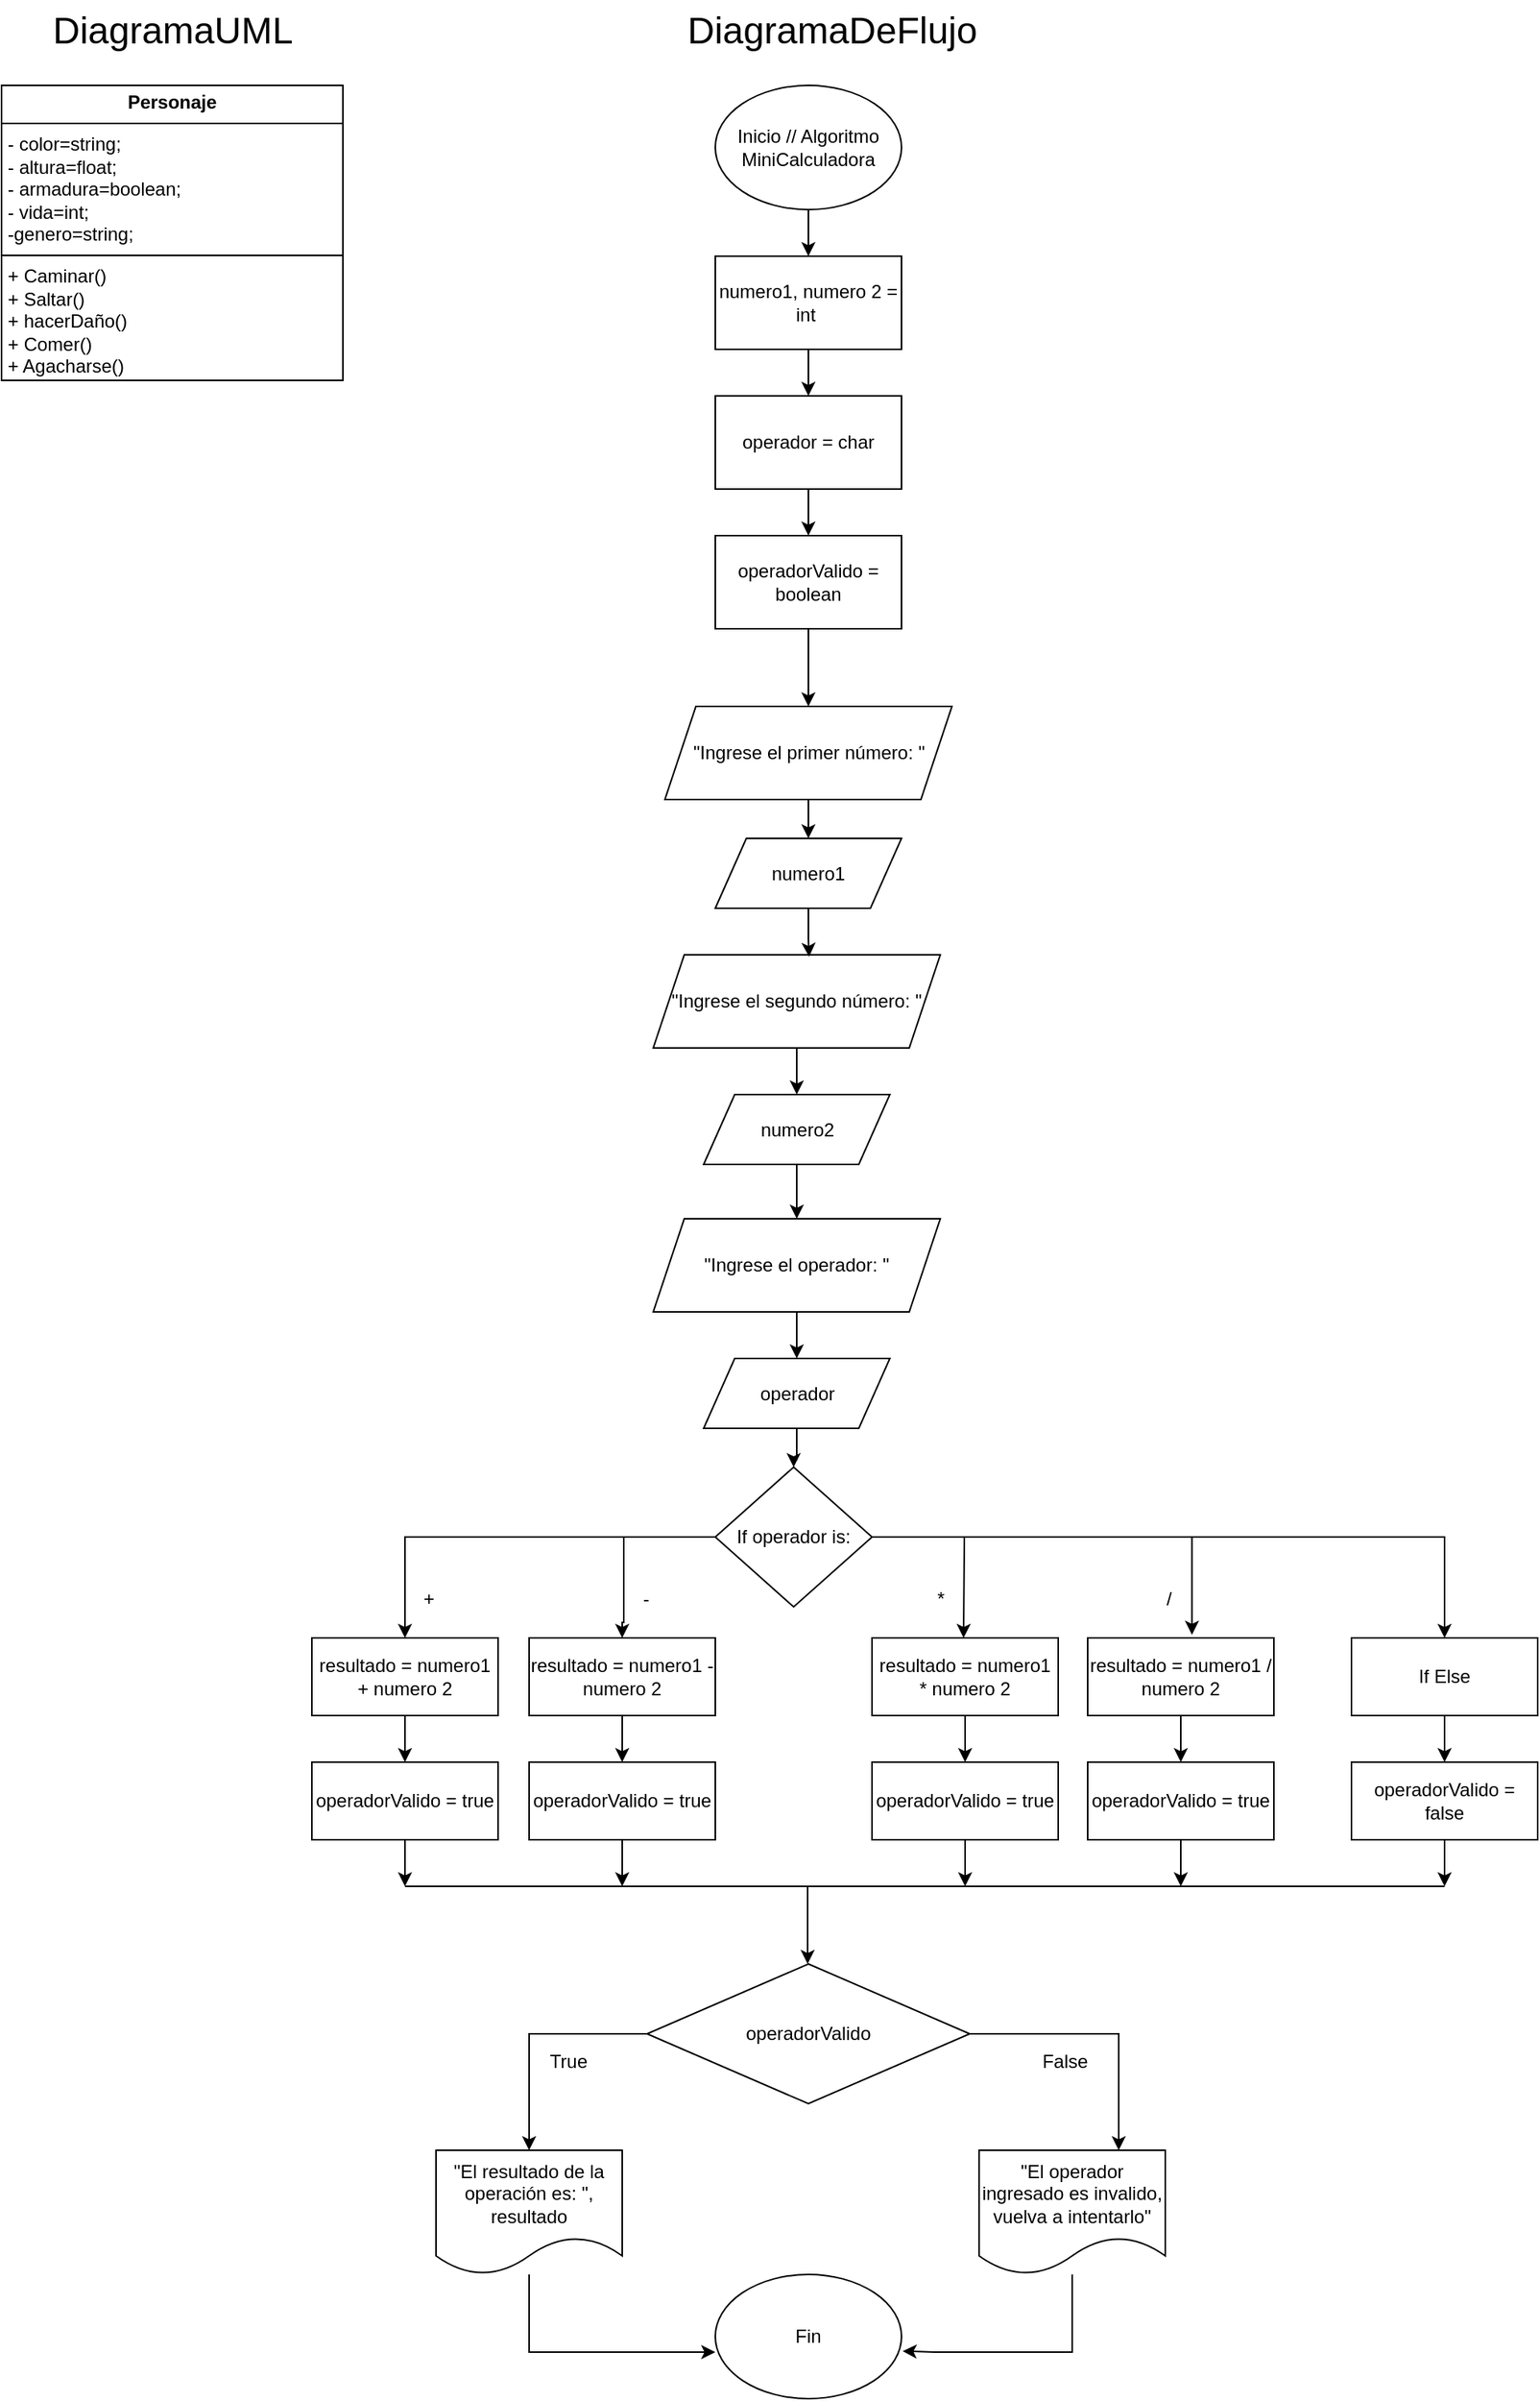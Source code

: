 <mxfile version="24.3.1" type="device">
  <diagram name="Página-1" id="J_PmwOEmCRiBSSCxdzDz">
    <mxGraphModel dx="1105" dy="586" grid="1" gridSize="10" guides="1" tooltips="1" connect="1" arrows="1" fold="1" page="1" pageScale="1" pageWidth="827" pageHeight="1169" math="0" shadow="0">
      <root>
        <mxCell id="0" />
        <mxCell id="1" parent="0" />
        <mxCell id="YNBgaShqUMMu_0MgjyNK-1" value="&lt;p style=&quot;margin:0px;margin-top:4px;text-align:center;&quot;&gt;&lt;b&gt;Personaje&lt;/b&gt;&lt;/p&gt;&lt;hr size=&quot;1&quot; style=&quot;border-style:solid;&quot;&gt;&lt;p style=&quot;margin:0px;margin-left:4px;&quot;&gt;- color=string;&lt;/p&gt;&lt;p style=&quot;margin:0px;margin-left:4px;&quot;&gt;- altura=float;&lt;/p&gt;&lt;p style=&quot;margin:0px;margin-left:4px;&quot;&gt;- armadura=boolean;&lt;/p&gt;&lt;p style=&quot;margin:0px;margin-left:4px;&quot;&gt;- vida=int;&lt;/p&gt;&lt;p style=&quot;margin:0px;margin-left:4px;&quot;&gt;-genero=string;&lt;/p&gt;&lt;hr size=&quot;1&quot; style=&quot;border-style:solid;&quot;&gt;&lt;p style=&quot;margin:0px;margin-left:4px;&quot;&gt;+ Caminar()&lt;/p&gt;&lt;p style=&quot;margin:0px;margin-left:4px;&quot;&gt;+ Saltar()&lt;/p&gt;&lt;p style=&quot;margin:0px;margin-left:4px;&quot;&gt;+ hacerDaño()&lt;/p&gt;&lt;p style=&quot;margin:0px;margin-left:4px;&quot;&gt;+ Comer()&lt;/p&gt;&lt;p style=&quot;margin:0px;margin-left:4px;&quot;&gt;+ Agacharse()&lt;/p&gt;" style="verticalAlign=top;align=left;overflow=fill;html=1;whiteSpace=wrap;" parent="1" vertex="1">
          <mxGeometry x="60" y="100" width="220" height="190" as="geometry" />
        </mxCell>
        <mxCell id="YNBgaShqUMMu_0MgjyNK-2" value="&lt;font style=&quot;font-size: 24px;&quot;&gt;DiagramaUML&lt;/font&gt;" style="text;html=1;align=center;verticalAlign=middle;resizable=0;points=[];autosize=1;strokeColor=none;fillColor=none;" parent="1" vertex="1">
          <mxGeometry x="80" y="45" width="180" height="40" as="geometry" />
        </mxCell>
        <mxCell id="YNBgaShqUMMu_0MgjyNK-3" value="&lt;font style=&quot;font-size: 24px;&quot;&gt;DiagramaDeFlujo&lt;/font&gt;" style="text;html=1;align=center;verticalAlign=middle;resizable=0;points=[];autosize=1;strokeColor=none;fillColor=none;" parent="1" vertex="1">
          <mxGeometry x="490" y="45" width="210" height="40" as="geometry" />
        </mxCell>
        <mxCell id="gri8qnpN6nBv7EDtBfZk-3" style="edgeStyle=orthogonalEdgeStyle;rounded=0;orthogonalLoop=1;jettySize=auto;html=1;entryX=0.5;entryY=0;entryDx=0;entryDy=0;" parent="1" source="YNBgaShqUMMu_0MgjyNK-4" target="gri8qnpN6nBv7EDtBfZk-2" edge="1">
          <mxGeometry relative="1" as="geometry" />
        </mxCell>
        <mxCell id="YNBgaShqUMMu_0MgjyNK-4" value="Inicio // Algoritmo MiniCalculadora" style="ellipse;whiteSpace=wrap;html=1;" parent="1" vertex="1">
          <mxGeometry x="520" y="100" width="120" height="80" as="geometry" />
        </mxCell>
        <mxCell id="gri8qnpN6nBv7EDtBfZk-5" style="edgeStyle=orthogonalEdgeStyle;rounded=0;orthogonalLoop=1;jettySize=auto;html=1;entryX=0.5;entryY=0;entryDx=0;entryDy=0;" parent="1" source="gri8qnpN6nBv7EDtBfZk-2" target="gri8qnpN6nBv7EDtBfZk-4" edge="1">
          <mxGeometry relative="1" as="geometry" />
        </mxCell>
        <mxCell id="gri8qnpN6nBv7EDtBfZk-2" value="numero1, numero 2 = int&amp;nbsp;" style="rounded=0;whiteSpace=wrap;html=1;" parent="1" vertex="1">
          <mxGeometry x="520" y="210" width="120" height="60" as="geometry" />
        </mxCell>
        <mxCell id="gri8qnpN6nBv7EDtBfZk-7" style="edgeStyle=orthogonalEdgeStyle;rounded=0;orthogonalLoop=1;jettySize=auto;html=1;" parent="1" source="gri8qnpN6nBv7EDtBfZk-4" target="gri8qnpN6nBv7EDtBfZk-6" edge="1">
          <mxGeometry relative="1" as="geometry" />
        </mxCell>
        <mxCell id="gri8qnpN6nBv7EDtBfZk-4" value="operador = char" style="rounded=0;whiteSpace=wrap;html=1;" parent="1" vertex="1">
          <mxGeometry x="520" y="300" width="120" height="60" as="geometry" />
        </mxCell>
        <mxCell id="lueiEI0URsN0UCq5kI2S-2" style="edgeStyle=orthogonalEdgeStyle;rounded=0;orthogonalLoop=1;jettySize=auto;html=1;entryX=0.5;entryY=0;entryDx=0;entryDy=0;" edge="1" parent="1" source="gri8qnpN6nBv7EDtBfZk-6" target="lueiEI0URsN0UCq5kI2S-1">
          <mxGeometry relative="1" as="geometry" />
        </mxCell>
        <mxCell id="gri8qnpN6nBv7EDtBfZk-6" value="operadorValido = boolean" style="rounded=0;whiteSpace=wrap;html=1;" parent="1" vertex="1">
          <mxGeometry x="520" y="390" width="120" height="60" as="geometry" />
        </mxCell>
        <mxCell id="lueiEI0URsN0UCq5kI2S-4" style="edgeStyle=orthogonalEdgeStyle;rounded=0;orthogonalLoop=1;jettySize=auto;html=1;entryX=0.5;entryY=0;entryDx=0;entryDy=0;" edge="1" parent="1" source="lueiEI0URsN0UCq5kI2S-1" target="lueiEI0URsN0UCq5kI2S-3">
          <mxGeometry relative="1" as="geometry" />
        </mxCell>
        <mxCell id="lueiEI0URsN0UCq5kI2S-1" value="&quot;Ingrese el primer número: &quot;" style="shape=parallelogram;perimeter=parallelogramPerimeter;whiteSpace=wrap;html=1;fixedSize=1;" vertex="1" parent="1">
          <mxGeometry x="487.5" y="500" width="185" height="60" as="geometry" />
        </mxCell>
        <mxCell id="lueiEI0URsN0UCq5kI2S-3" value="numero1" style="shape=parallelogram;perimeter=parallelogramPerimeter;whiteSpace=wrap;html=1;fixedSize=1;" vertex="1" parent="1">
          <mxGeometry x="520" y="585" width="120" height="45" as="geometry" />
        </mxCell>
        <mxCell id="lueiEI0URsN0UCq5kI2S-8" style="edgeStyle=orthogonalEdgeStyle;rounded=0;orthogonalLoop=1;jettySize=auto;html=1;entryX=0.5;entryY=0;entryDx=0;entryDy=0;" edge="1" parent="1" source="lueiEI0URsN0UCq5kI2S-5" target="lueiEI0URsN0UCq5kI2S-6">
          <mxGeometry relative="1" as="geometry" />
        </mxCell>
        <mxCell id="lueiEI0URsN0UCq5kI2S-5" value="&quot;Ingrese el segundo número: &quot;" style="shape=parallelogram;perimeter=parallelogramPerimeter;whiteSpace=wrap;html=1;fixedSize=1;" vertex="1" parent="1">
          <mxGeometry x="480" y="660" width="185" height="60" as="geometry" />
        </mxCell>
        <mxCell id="lueiEI0URsN0UCq5kI2S-10" style="edgeStyle=orthogonalEdgeStyle;rounded=0;orthogonalLoop=1;jettySize=auto;html=1;entryX=0.5;entryY=0;entryDx=0;entryDy=0;" edge="1" parent="1" source="lueiEI0URsN0UCq5kI2S-6" target="lueiEI0URsN0UCq5kI2S-9">
          <mxGeometry relative="1" as="geometry" />
        </mxCell>
        <mxCell id="lueiEI0URsN0UCq5kI2S-6" value="numero2" style="shape=parallelogram;perimeter=parallelogramPerimeter;whiteSpace=wrap;html=1;fixedSize=1;" vertex="1" parent="1">
          <mxGeometry x="512.5" y="750" width="120" height="45" as="geometry" />
        </mxCell>
        <mxCell id="lueiEI0URsN0UCq5kI2S-7" style="edgeStyle=orthogonalEdgeStyle;rounded=0;orthogonalLoop=1;jettySize=auto;html=1;entryX=0.543;entryY=0.021;entryDx=0;entryDy=0;entryPerimeter=0;" edge="1" parent="1" source="lueiEI0URsN0UCq5kI2S-3" target="lueiEI0URsN0UCq5kI2S-5">
          <mxGeometry relative="1" as="geometry" />
        </mxCell>
        <mxCell id="lueiEI0URsN0UCq5kI2S-12" style="edgeStyle=orthogonalEdgeStyle;rounded=0;orthogonalLoop=1;jettySize=auto;html=1;entryX=0.5;entryY=0;entryDx=0;entryDy=0;" edge="1" parent="1" source="lueiEI0URsN0UCq5kI2S-9" target="lueiEI0URsN0UCq5kI2S-11">
          <mxGeometry relative="1" as="geometry" />
        </mxCell>
        <mxCell id="lueiEI0URsN0UCq5kI2S-9" value="&quot;Ingrese el operador: &quot;" style="shape=parallelogram;perimeter=parallelogramPerimeter;whiteSpace=wrap;html=1;fixedSize=1;" vertex="1" parent="1">
          <mxGeometry x="480" y="830" width="185" height="60" as="geometry" />
        </mxCell>
        <mxCell id="lueiEI0URsN0UCq5kI2S-14" style="edgeStyle=orthogonalEdgeStyle;rounded=0;orthogonalLoop=1;jettySize=auto;html=1;entryX=0.5;entryY=0;entryDx=0;entryDy=0;" edge="1" parent="1" source="lueiEI0URsN0UCq5kI2S-11" target="lueiEI0URsN0UCq5kI2S-13">
          <mxGeometry relative="1" as="geometry" />
        </mxCell>
        <mxCell id="lueiEI0URsN0UCq5kI2S-11" value="operador" style="shape=parallelogram;perimeter=parallelogramPerimeter;whiteSpace=wrap;html=1;fixedSize=1;" vertex="1" parent="1">
          <mxGeometry x="512.5" y="920" width="120" height="45" as="geometry" />
        </mxCell>
        <mxCell id="lueiEI0URsN0UCq5kI2S-16" style="edgeStyle=orthogonalEdgeStyle;rounded=0;orthogonalLoop=1;jettySize=auto;html=1;entryX=0.5;entryY=0;entryDx=0;entryDy=0;" edge="1" parent="1" source="lueiEI0URsN0UCq5kI2S-13" target="lueiEI0URsN0UCq5kI2S-15">
          <mxGeometry relative="1" as="geometry">
            <mxPoint x="320" y="1040" as="targetPoint" />
          </mxGeometry>
        </mxCell>
        <mxCell id="lueiEI0URsN0UCq5kI2S-19" style="edgeStyle=orthogonalEdgeStyle;rounded=0;orthogonalLoop=1;jettySize=auto;html=1;" edge="1" parent="1" source="lueiEI0URsN0UCq5kI2S-13">
          <mxGeometry relative="1" as="geometry">
            <mxPoint x="460" y="1100" as="targetPoint" />
            <Array as="points">
              <mxPoint x="461" y="1035" />
              <mxPoint x="461" y="1090" />
            </Array>
          </mxGeometry>
        </mxCell>
        <mxCell id="lueiEI0URsN0UCq5kI2S-22" style="edgeStyle=orthogonalEdgeStyle;rounded=0;orthogonalLoop=1;jettySize=auto;html=1;" edge="1" parent="1" source="lueiEI0URsN0UCq5kI2S-13">
          <mxGeometry relative="1" as="geometry">
            <mxPoint x="680" y="1100" as="targetPoint" />
          </mxGeometry>
        </mxCell>
        <mxCell id="lueiEI0URsN0UCq5kI2S-26" style="edgeStyle=orthogonalEdgeStyle;rounded=0;orthogonalLoop=1;jettySize=auto;html=1;exitX=1;exitY=0.5;exitDx=0;exitDy=0;entryX=0.56;entryY=-0.04;entryDx=0;entryDy=0;entryPerimeter=0;" edge="1" parent="1" source="lueiEI0URsN0UCq5kI2S-13" target="lueiEI0URsN0UCq5kI2S-25">
          <mxGeometry relative="1" as="geometry">
            <mxPoint x="830" y="1035.143" as="targetPoint" />
          </mxGeometry>
        </mxCell>
        <mxCell id="lueiEI0URsN0UCq5kI2S-39" style="edgeStyle=orthogonalEdgeStyle;rounded=0;orthogonalLoop=1;jettySize=auto;html=1;entryX=0.5;entryY=0;entryDx=0;entryDy=0;" edge="1" parent="1" source="lueiEI0URsN0UCq5kI2S-13" target="lueiEI0URsN0UCq5kI2S-37">
          <mxGeometry relative="1" as="geometry">
            <mxPoint x="990" y="1035" as="targetPoint" />
          </mxGeometry>
        </mxCell>
        <mxCell id="lueiEI0URsN0UCq5kI2S-13" value="If operador is:" style="rhombus;whiteSpace=wrap;html=1;" vertex="1" parent="1">
          <mxGeometry x="520" y="990" width="101" height="90" as="geometry" />
        </mxCell>
        <mxCell id="lueiEI0URsN0UCq5kI2S-32" style="edgeStyle=orthogonalEdgeStyle;rounded=0;orthogonalLoop=1;jettySize=auto;html=1;entryX=0.5;entryY=0;entryDx=0;entryDy=0;" edge="1" parent="1" source="lueiEI0URsN0UCq5kI2S-15" target="lueiEI0URsN0UCq5kI2S-28">
          <mxGeometry relative="1" as="geometry" />
        </mxCell>
        <mxCell id="lueiEI0URsN0UCq5kI2S-15" value="resultado = numero1 + numero 2" style="rounded=0;whiteSpace=wrap;html=1;" vertex="1" parent="1">
          <mxGeometry x="260" y="1100" width="120" height="50" as="geometry" />
        </mxCell>
        <mxCell id="lueiEI0URsN0UCq5kI2S-17" value="+" style="text;html=1;align=center;verticalAlign=middle;resizable=0;points=[];autosize=1;strokeColor=none;fillColor=none;" vertex="1" parent="1">
          <mxGeometry x="320" y="1060" width="30" height="30" as="geometry" />
        </mxCell>
        <mxCell id="lueiEI0URsN0UCq5kI2S-33" style="edgeStyle=orthogonalEdgeStyle;rounded=0;orthogonalLoop=1;jettySize=auto;html=1;entryX=0.5;entryY=0;entryDx=0;entryDy=0;" edge="1" parent="1" source="lueiEI0URsN0UCq5kI2S-18" target="lueiEI0URsN0UCq5kI2S-29">
          <mxGeometry relative="1" as="geometry" />
        </mxCell>
        <mxCell id="lueiEI0URsN0UCq5kI2S-18" value="resultado = numero1 - numero 2" style="rounded=0;whiteSpace=wrap;html=1;" vertex="1" parent="1">
          <mxGeometry x="400" y="1100" width="120" height="50" as="geometry" />
        </mxCell>
        <mxCell id="lueiEI0URsN0UCq5kI2S-20" value="-" style="text;html=1;align=center;verticalAlign=middle;resizable=0;points=[];autosize=1;strokeColor=none;fillColor=none;" vertex="1" parent="1">
          <mxGeometry x="460" y="1060" width="30" height="30" as="geometry" />
        </mxCell>
        <mxCell id="lueiEI0URsN0UCq5kI2S-34" style="edgeStyle=orthogonalEdgeStyle;rounded=0;orthogonalLoop=1;jettySize=auto;html=1;entryX=0.5;entryY=0;entryDx=0;entryDy=0;" edge="1" parent="1" source="lueiEI0URsN0UCq5kI2S-21" target="lueiEI0URsN0UCq5kI2S-30">
          <mxGeometry relative="1" as="geometry" />
        </mxCell>
        <mxCell id="lueiEI0URsN0UCq5kI2S-21" value="resultado = numero1 * numero 2" style="rounded=0;whiteSpace=wrap;html=1;" vertex="1" parent="1">
          <mxGeometry x="621" y="1100" width="120" height="50" as="geometry" />
        </mxCell>
        <mxCell id="lueiEI0URsN0UCq5kI2S-24" value="*" style="text;html=1;align=center;verticalAlign=middle;resizable=0;points=[];autosize=1;strokeColor=none;fillColor=none;" vertex="1" parent="1">
          <mxGeometry x="650" y="1060" width="30" height="30" as="geometry" />
        </mxCell>
        <mxCell id="lueiEI0URsN0UCq5kI2S-35" style="edgeStyle=orthogonalEdgeStyle;rounded=0;orthogonalLoop=1;jettySize=auto;html=1;entryX=0.5;entryY=0;entryDx=0;entryDy=0;" edge="1" parent="1" source="lueiEI0URsN0UCq5kI2S-25" target="lueiEI0URsN0UCq5kI2S-31">
          <mxGeometry relative="1" as="geometry" />
        </mxCell>
        <mxCell id="lueiEI0URsN0UCq5kI2S-25" value="resultado = numero1 / numero 2" style="rounded=0;whiteSpace=wrap;html=1;" vertex="1" parent="1">
          <mxGeometry x="760" y="1100" width="120" height="50" as="geometry" />
        </mxCell>
        <mxCell id="lueiEI0URsN0UCq5kI2S-27" value="/" style="text;html=1;align=center;verticalAlign=middle;resizable=0;points=[];autosize=1;strokeColor=none;fillColor=none;" vertex="1" parent="1">
          <mxGeometry x="797" y="1060" width="30" height="30" as="geometry" />
        </mxCell>
        <mxCell id="lueiEI0URsN0UCq5kI2S-41" style="edgeStyle=orthogonalEdgeStyle;rounded=0;orthogonalLoop=1;jettySize=auto;html=1;" edge="1" parent="1" source="lueiEI0URsN0UCq5kI2S-28">
          <mxGeometry relative="1" as="geometry">
            <mxPoint x="320" y="1260" as="targetPoint" />
          </mxGeometry>
        </mxCell>
        <mxCell id="lueiEI0URsN0UCq5kI2S-28" value="operadorValido = true" style="rounded=0;whiteSpace=wrap;html=1;" vertex="1" parent="1">
          <mxGeometry x="260" y="1180" width="120" height="50" as="geometry" />
        </mxCell>
        <mxCell id="lueiEI0URsN0UCq5kI2S-44" style="edgeStyle=orthogonalEdgeStyle;rounded=0;orthogonalLoop=1;jettySize=auto;html=1;" edge="1" parent="1" source="lueiEI0URsN0UCq5kI2S-29">
          <mxGeometry relative="1" as="geometry">
            <mxPoint x="460" y="1260" as="targetPoint" />
          </mxGeometry>
        </mxCell>
        <mxCell id="lueiEI0URsN0UCq5kI2S-29" value="operadorValido = true" style="rounded=0;whiteSpace=wrap;html=1;" vertex="1" parent="1">
          <mxGeometry x="400" y="1180" width="120" height="50" as="geometry" />
        </mxCell>
        <mxCell id="lueiEI0URsN0UCq5kI2S-45" style="edgeStyle=orthogonalEdgeStyle;rounded=0;orthogonalLoop=1;jettySize=auto;html=1;" edge="1" parent="1" source="lueiEI0URsN0UCq5kI2S-30">
          <mxGeometry relative="1" as="geometry">
            <mxPoint x="681" y="1260" as="targetPoint" />
          </mxGeometry>
        </mxCell>
        <mxCell id="lueiEI0URsN0UCq5kI2S-30" value="operadorValido = true" style="rounded=0;whiteSpace=wrap;html=1;" vertex="1" parent="1">
          <mxGeometry x="621" y="1180" width="120" height="50" as="geometry" />
        </mxCell>
        <mxCell id="lueiEI0URsN0UCq5kI2S-46" style="edgeStyle=orthogonalEdgeStyle;rounded=0;orthogonalLoop=1;jettySize=auto;html=1;" edge="1" parent="1" source="lueiEI0URsN0UCq5kI2S-31">
          <mxGeometry relative="1" as="geometry">
            <mxPoint x="820" y="1260" as="targetPoint" />
          </mxGeometry>
        </mxCell>
        <mxCell id="lueiEI0URsN0UCq5kI2S-31" value="operadorValido = true" style="rounded=0;whiteSpace=wrap;html=1;" vertex="1" parent="1">
          <mxGeometry x="760" y="1180" width="120" height="50" as="geometry" />
        </mxCell>
        <mxCell id="lueiEI0URsN0UCq5kI2S-43" style="edgeStyle=orthogonalEdgeStyle;rounded=0;orthogonalLoop=1;jettySize=auto;html=1;" edge="1" parent="1" source="lueiEI0URsN0UCq5kI2S-36">
          <mxGeometry relative="1" as="geometry">
            <mxPoint x="990" y="1260" as="targetPoint" />
          </mxGeometry>
        </mxCell>
        <mxCell id="lueiEI0URsN0UCq5kI2S-36" value="operadorValido = false" style="rounded=0;whiteSpace=wrap;html=1;" vertex="1" parent="1">
          <mxGeometry x="930" y="1180" width="120" height="50" as="geometry" />
        </mxCell>
        <mxCell id="lueiEI0URsN0UCq5kI2S-38" style="edgeStyle=orthogonalEdgeStyle;rounded=0;orthogonalLoop=1;jettySize=auto;html=1;entryX=0.5;entryY=0;entryDx=0;entryDy=0;" edge="1" parent="1" source="lueiEI0URsN0UCq5kI2S-37" target="lueiEI0URsN0UCq5kI2S-36">
          <mxGeometry relative="1" as="geometry" />
        </mxCell>
        <mxCell id="lueiEI0URsN0UCq5kI2S-37" value="If Else" style="rounded=0;whiteSpace=wrap;html=1;" vertex="1" parent="1">
          <mxGeometry x="930" y="1100" width="120" height="50" as="geometry" />
        </mxCell>
        <mxCell id="lueiEI0URsN0UCq5kI2S-49" style="edgeStyle=orthogonalEdgeStyle;rounded=0;orthogonalLoop=1;jettySize=auto;html=1;entryX=0.5;entryY=0;entryDx=0;entryDy=0;" edge="1" parent="1" source="lueiEI0URsN0UCq5kI2S-40" target="lueiEI0URsN0UCq5kI2S-48">
          <mxGeometry relative="1" as="geometry">
            <mxPoint x="400" y="1355" as="targetPoint" />
          </mxGeometry>
        </mxCell>
        <mxCell id="lueiEI0URsN0UCq5kI2S-52" style="edgeStyle=orthogonalEdgeStyle;rounded=0;orthogonalLoop=1;jettySize=auto;html=1;entryX=0.75;entryY=0;entryDx=0;entryDy=0;entryPerimeter=0;" edge="1" parent="1" source="lueiEI0URsN0UCq5kI2S-40" target="lueiEI0URsN0UCq5kI2S-51">
          <mxGeometry relative="1" as="geometry">
            <mxPoint x="780" y="1420" as="targetPoint" />
          </mxGeometry>
        </mxCell>
        <mxCell id="lueiEI0URsN0UCq5kI2S-40" value="operadorValido" style="rhombus;whiteSpace=wrap;html=1;" vertex="1" parent="1">
          <mxGeometry x="476" y="1310" width="208" height="90" as="geometry" />
        </mxCell>
        <mxCell id="lueiEI0URsN0UCq5kI2S-42" value="" style="endArrow=none;html=1;rounded=0;" edge="1" parent="1">
          <mxGeometry width="50" height="50" relative="1" as="geometry">
            <mxPoint x="320" y="1260" as="sourcePoint" />
            <mxPoint x="990" y="1260" as="targetPoint" />
            <Array as="points">
              <mxPoint x="660" y="1260" />
            </Array>
          </mxGeometry>
        </mxCell>
        <mxCell id="lueiEI0URsN0UCq5kI2S-47" value="" style="endArrow=classic;html=1;rounded=0;" edge="1" parent="1">
          <mxGeometry width="50" height="50" relative="1" as="geometry">
            <mxPoint x="579.5" y="1260" as="sourcePoint" />
            <mxPoint x="579.5" y="1310" as="targetPoint" />
          </mxGeometry>
        </mxCell>
        <mxCell id="lueiEI0URsN0UCq5kI2S-56" style="edgeStyle=orthogonalEdgeStyle;rounded=0;orthogonalLoop=1;jettySize=auto;html=1;entryX=0;entryY=0.625;entryDx=0;entryDy=0;entryPerimeter=0;" edge="1" parent="1" source="lueiEI0URsN0UCq5kI2S-48" target="lueiEI0URsN0UCq5kI2S-53">
          <mxGeometry relative="1" as="geometry">
            <mxPoint x="400" y="1560" as="targetPoint" />
            <Array as="points">
              <mxPoint x="400" y="1560" />
            </Array>
          </mxGeometry>
        </mxCell>
        <mxCell id="lueiEI0URsN0UCq5kI2S-48" value="&quot;El resultado de la operación es: &quot;, resultado" style="shape=document;whiteSpace=wrap;html=1;boundedLbl=1;" vertex="1" parent="1">
          <mxGeometry x="340" y="1430" width="120" height="80" as="geometry" />
        </mxCell>
        <mxCell id="lueiEI0URsN0UCq5kI2S-50" value="True" style="text;html=1;align=center;verticalAlign=middle;resizable=0;points=[];autosize=1;strokeColor=none;fillColor=none;" vertex="1" parent="1">
          <mxGeometry x="400" y="1358" width="50" height="30" as="geometry" />
        </mxCell>
        <mxCell id="lueiEI0URsN0UCq5kI2S-54" style="edgeStyle=orthogonalEdgeStyle;rounded=0;orthogonalLoop=1;jettySize=auto;html=1;entryX=1.006;entryY=0.617;entryDx=0;entryDy=0;entryPerimeter=0;" edge="1" parent="1" source="lueiEI0URsN0UCq5kI2S-51" target="lueiEI0URsN0UCq5kI2S-53">
          <mxGeometry relative="1" as="geometry">
            <mxPoint x="750" y="1570" as="targetPoint" />
            <Array as="points">
              <mxPoint x="750" y="1560" />
              <mxPoint x="661" y="1560" />
            </Array>
          </mxGeometry>
        </mxCell>
        <mxCell id="lueiEI0URsN0UCq5kI2S-51" value="&quot;El operador ingresado es invalido, vuelva a intentarlo&quot;" style="shape=document;whiteSpace=wrap;html=1;boundedLbl=1;" vertex="1" parent="1">
          <mxGeometry x="690" y="1430" width="120" height="80" as="geometry" />
        </mxCell>
        <mxCell id="lueiEI0URsN0UCq5kI2S-53" value="Fin" style="ellipse;whiteSpace=wrap;html=1;" vertex="1" parent="1">
          <mxGeometry x="520" y="1510" width="120" height="80" as="geometry" />
        </mxCell>
        <mxCell id="lueiEI0URsN0UCq5kI2S-57" value="False" style="text;html=1;align=center;verticalAlign=middle;resizable=0;points=[];autosize=1;strokeColor=none;fillColor=none;" vertex="1" parent="1">
          <mxGeometry x="720" y="1358" width="50" height="30" as="geometry" />
        </mxCell>
      </root>
    </mxGraphModel>
  </diagram>
</mxfile>

